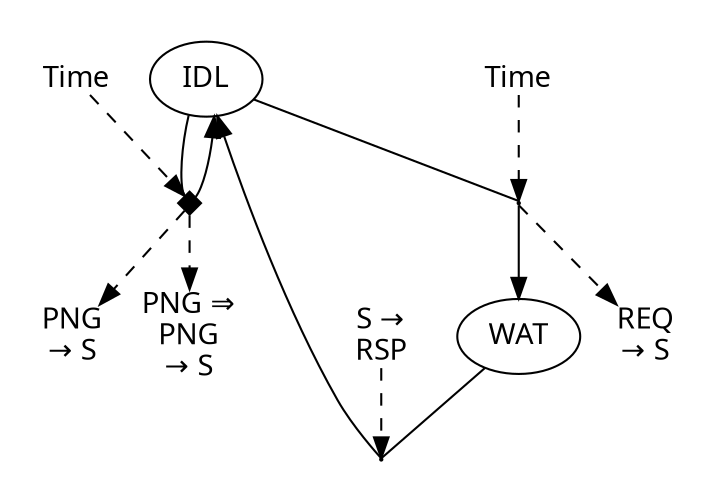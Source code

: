 digraph {
color=white;
graph [ fontname="sans-serif" ];
node [ fontname="sans-serif" ];
edge [ fontname="sans-serif" ];
A_0_false [ label="IDL", shape=ellipse ];
subgraph cluster_0 {
T_0_18446744073709551615 [ shape=diamond, label="", fontsize=0, width=0.15, height=0.15, style=filled, color=black ];
A_0_false -> T_0_18446744073709551615 [ arrowhead=none, direction=forward ];
T_0_18446744073709551615 -> A_0_false;
D_0_18446744073709551615_255 [ label="Time", shape=plain ];
D_0_18446744073709551615_255 -> T_0_18446744073709551615 [ arrowhead=normal, direction=forward, style=dashed ];
S_0_18446744073709551615_1 [ label="PNG\n&#8594; S", shape=plain ];
T_0_18446744073709551615 -> S_0_18446744073709551615_1 [ arrowhead=normal, direction=forward, style=dashed ];
S_0_18446744073709551615_2 [ label="PNG &#8658;\nPNG\n&#8594; S", shape=plain ];
T_0_18446744073709551615 -> S_0_18446744073709551615_2 [ arrowhead=normal, direction=forward, style=dashed ];
}
A_1_false [ label="WAT", shape=ellipse ];
subgraph cluster_1 {
T_1_18446744073709551615 [ shape=point, height=0.015, width=0.015 ];
A_0_false -> T_1_18446744073709551615 [ arrowhead=none, direction=forward ];
T_1_18446744073709551615 -> A_1_false;
D_1_18446744073709551615_255 [ label="Time", shape=plain ];
D_1_18446744073709551615_255 -> T_1_18446744073709551615 [ arrowhead=normal, direction=forward, style=dashed ];
S_1_18446744073709551615_0 [ label="REQ\n&#8594; S", shape=plain ];
T_1_18446744073709551615 -> S_1_18446744073709551615_0 [ arrowhead=normal, direction=forward, style=dashed ];
}
subgraph cluster_2 {
T_2_18446744073709551615 [ shape=point, height=0.015, width=0.015 ];
A_1_false -> T_2_18446744073709551615 [ arrowhead=none, direction=forward ];
T_2_18446744073709551615 -> A_0_false;
D_2_18446744073709551615_3 [ label="S &#8594;\nRSP", shape=plain ];
D_2_18446744073709551615_3 -> T_2_18446744073709551615 [ arrowhead=normal, direction=forward, style=dashed ];
}
}
